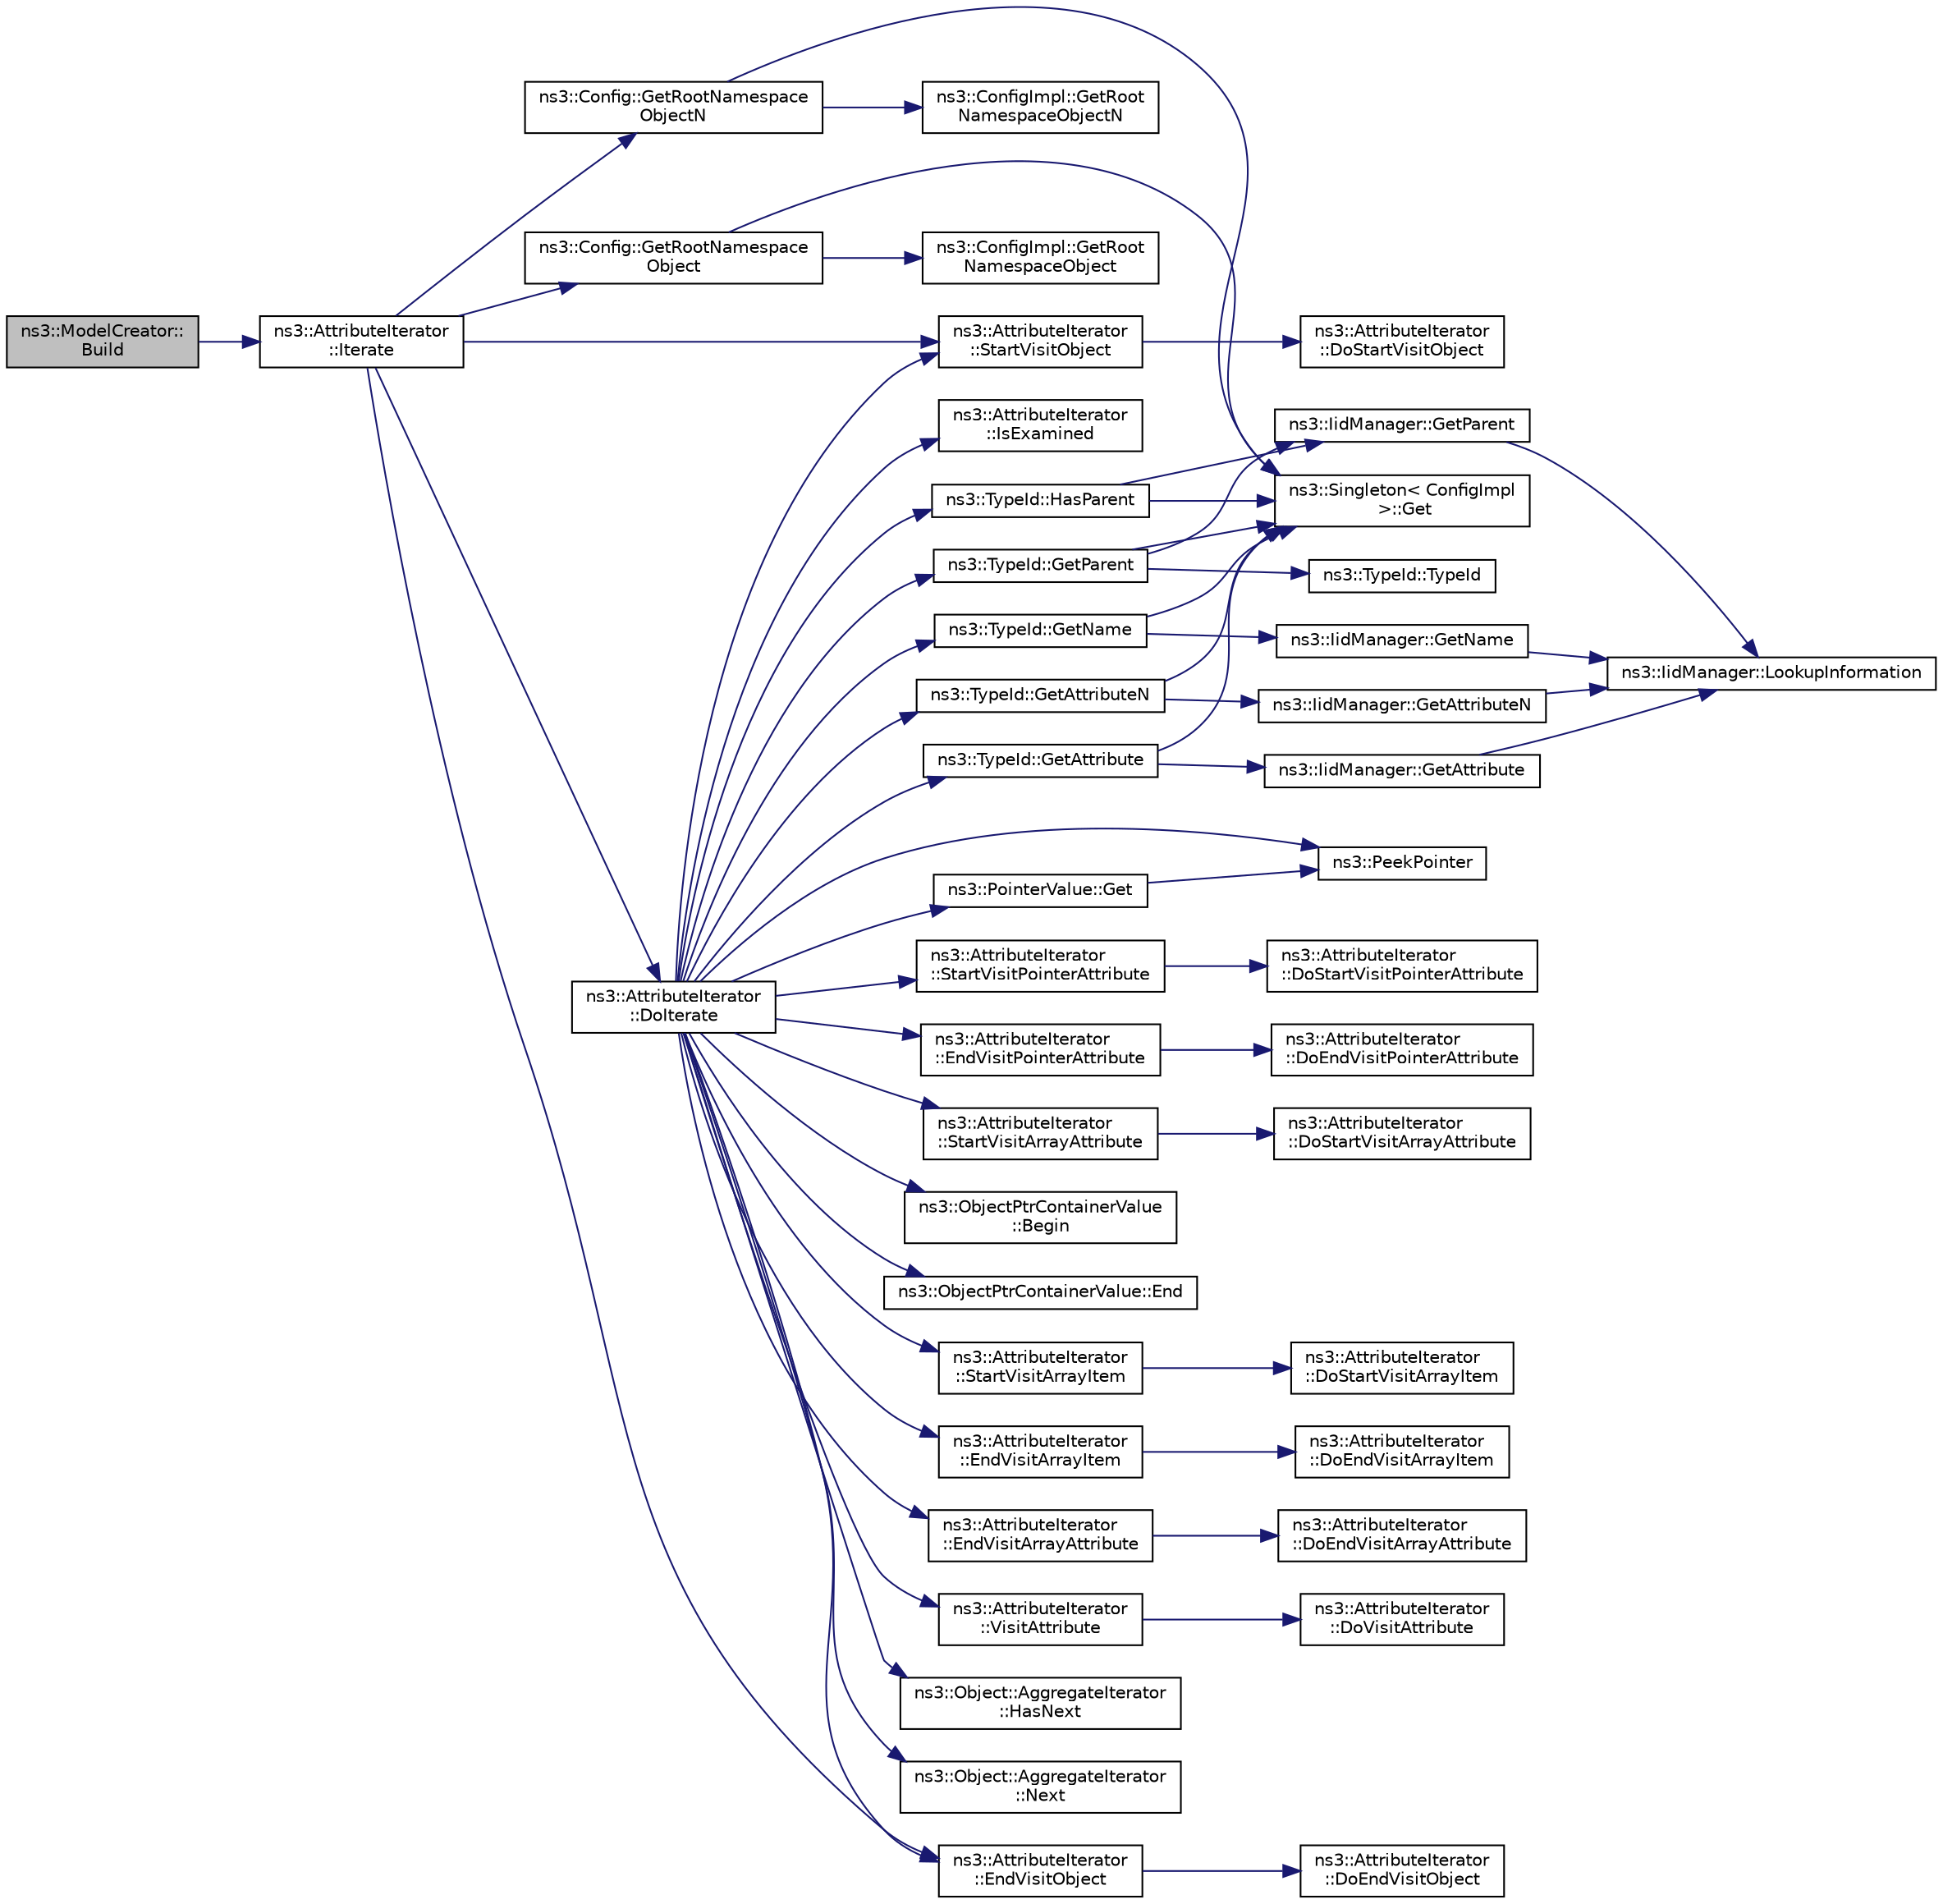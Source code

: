digraph "ns3::ModelCreator::Build"
{
  edge [fontname="Helvetica",fontsize="10",labelfontname="Helvetica",labelfontsize="10"];
  node [fontname="Helvetica",fontsize="10",shape=record];
  rankdir="LR";
  Node1 [label="ns3::ModelCreator::\lBuild",height=0.2,width=0.4,color="black", fillcolor="grey75", style="filled", fontcolor="black"];
  Node1 -> Node2 [color="midnightblue",fontsize="10",style="solid"];
  Node2 [label="ns3::AttributeIterator\l::Iterate",height=0.2,width=0.4,color="black", fillcolor="white", style="filled",URL="$d0/de5/classns3_1_1AttributeIterator.html#a8e7de38f441cc482c2d507e2a4927b8c"];
  Node2 -> Node3 [color="midnightblue",fontsize="10",style="solid"];
  Node3 [label="ns3::Config::GetRootNamespace\lObjectN",height=0.2,width=0.4,color="black", fillcolor="white", style="filled",URL="$d1/d44/group__config.html#ga33e37a1c743294f67be8200b80de1c8b"];
  Node3 -> Node4 [color="midnightblue",fontsize="10",style="solid"];
  Node4 [label="ns3::Singleton\< ConfigImpl\l \>::Get",height=0.2,width=0.4,color="black", fillcolor="white", style="filled",URL="$d8/d77/classns3_1_1Singleton.html#a80a2cd3c25a27ea72add7a9f7a141ffa"];
  Node3 -> Node5 [color="midnightblue",fontsize="10",style="solid"];
  Node5 [label="ns3::ConfigImpl::GetRoot\lNamespaceObjectN",height=0.2,width=0.4,color="black", fillcolor="white", style="filled",URL="$d1/dbd/classns3_1_1ConfigImpl.html#a71961c0e9c32b38b00ea7bf049a5a184"];
  Node2 -> Node6 [color="midnightblue",fontsize="10",style="solid"];
  Node6 [label="ns3::Config::GetRootNamespace\lObject",height=0.2,width=0.4,color="black", fillcolor="white", style="filled",URL="$d1/d44/group__config.html#gac7edffbe59256f872d7f1afe7612aeac"];
  Node6 -> Node4 [color="midnightblue",fontsize="10",style="solid"];
  Node6 -> Node7 [color="midnightblue",fontsize="10",style="solid"];
  Node7 [label="ns3::ConfigImpl::GetRoot\lNamespaceObject",height=0.2,width=0.4,color="black", fillcolor="white", style="filled",URL="$d1/dbd/classns3_1_1ConfigImpl.html#af6106c2929095bb03cfc55ccdabc0075"];
  Node2 -> Node8 [color="midnightblue",fontsize="10",style="solid"];
  Node8 [label="ns3::AttributeIterator\l::StartVisitObject",height=0.2,width=0.4,color="black", fillcolor="white", style="filled",URL="$d0/de5/classns3_1_1AttributeIterator.html#a2702b2e4a022569d53ed28d263631d39"];
  Node8 -> Node9 [color="midnightblue",fontsize="10",style="solid"];
  Node9 [label="ns3::AttributeIterator\l::DoStartVisitObject",height=0.2,width=0.4,color="black", fillcolor="white", style="filled",URL="$d0/de5/classns3_1_1AttributeIterator.html#ad2f91f9e3802a20e25a2c7e4dccc442d"];
  Node2 -> Node10 [color="midnightblue",fontsize="10",style="solid"];
  Node10 [label="ns3::AttributeIterator\l::DoIterate",height=0.2,width=0.4,color="black", fillcolor="white", style="filled",URL="$d0/de5/classns3_1_1AttributeIterator.html#a01259d50f232e21c9c605547e26b34bb"];
  Node10 -> Node11 [color="midnightblue",fontsize="10",style="solid"];
  Node11 [label="ns3::AttributeIterator\l::IsExamined",height=0.2,width=0.4,color="black", fillcolor="white", style="filled",URL="$d0/de5/classns3_1_1AttributeIterator.html#a2875dc7947e54711f8529f59ee9e510e"];
  Node10 -> Node12 [color="midnightblue",fontsize="10",style="solid"];
  Node12 [label="ns3::TypeId::HasParent",height=0.2,width=0.4,color="black", fillcolor="white", style="filled",URL="$d6/d11/classns3_1_1TypeId.html#ab99027609ac10e4da99a8c2b978f60ac"];
  Node12 -> Node4 [color="midnightblue",fontsize="10",style="solid"];
  Node12 -> Node13 [color="midnightblue",fontsize="10",style="solid"];
  Node13 [label="ns3::IidManager::GetParent",height=0.2,width=0.4,color="black", fillcolor="white", style="filled",URL="$d4/d1c/classns3_1_1IidManager.html#a504f9d76281bd6149556b1d15e80231d"];
  Node13 -> Node14 [color="midnightblue",fontsize="10",style="solid"];
  Node14 [label="ns3::IidManager::LookupInformation",height=0.2,width=0.4,color="black", fillcolor="white", style="filled",URL="$d4/d1c/classns3_1_1IidManager.html#a6b1f4ba2815dba27a377e8a8db2384cf"];
  Node10 -> Node15 [color="midnightblue",fontsize="10",style="solid"];
  Node15 [label="ns3::TypeId::GetParent",height=0.2,width=0.4,color="black", fillcolor="white", style="filled",URL="$d6/d11/classns3_1_1TypeId.html#ac51f28398d2ef1f9a7790047c43dd22c"];
  Node15 -> Node4 [color="midnightblue",fontsize="10",style="solid"];
  Node15 -> Node13 [color="midnightblue",fontsize="10",style="solid"];
  Node15 -> Node16 [color="midnightblue",fontsize="10",style="solid"];
  Node16 [label="ns3::TypeId::TypeId",height=0.2,width=0.4,color="black", fillcolor="white", style="filled",URL="$d6/d11/classns3_1_1TypeId.html#ab76e26690f1af4f1cffa6a72245e8928"];
  Node10 -> Node17 [color="midnightblue",fontsize="10",style="solid"];
  Node17 [label="ns3::TypeId::GetName",height=0.2,width=0.4,color="black", fillcolor="white", style="filled",URL="$d6/d11/classns3_1_1TypeId.html#aa3c41c79ae428b3cb396a9c6bb3ef314"];
  Node17 -> Node4 [color="midnightblue",fontsize="10",style="solid"];
  Node17 -> Node18 [color="midnightblue",fontsize="10",style="solid"];
  Node18 [label="ns3::IidManager::GetName",height=0.2,width=0.4,color="black", fillcolor="white", style="filled",URL="$d4/d1c/classns3_1_1IidManager.html#a5d68d0f0f44594dcdec239dbdb5bf53c"];
  Node18 -> Node14 [color="midnightblue",fontsize="10",style="solid"];
  Node10 -> Node19 [color="midnightblue",fontsize="10",style="solid"];
  Node19 [label="ns3::TypeId::GetAttributeN",height=0.2,width=0.4,color="black", fillcolor="white", style="filled",URL="$d6/d11/classns3_1_1TypeId.html#a679c4713f613126a51eb400b345302cb"];
  Node19 -> Node4 [color="midnightblue",fontsize="10",style="solid"];
  Node19 -> Node20 [color="midnightblue",fontsize="10",style="solid"];
  Node20 [label="ns3::IidManager::GetAttributeN",height=0.2,width=0.4,color="black", fillcolor="white", style="filled",URL="$d4/d1c/classns3_1_1IidManager.html#aecf79ed6edb63647774dbfe90cc4f1e2"];
  Node20 -> Node14 [color="midnightblue",fontsize="10",style="solid"];
  Node10 -> Node21 [color="midnightblue",fontsize="10",style="solid"];
  Node21 [label="ns3::TypeId::GetAttribute",height=0.2,width=0.4,color="black", fillcolor="white", style="filled",URL="$d6/d11/classns3_1_1TypeId.html#aa1b746e64e606f94cbedda7cf89788c2"];
  Node21 -> Node4 [color="midnightblue",fontsize="10",style="solid"];
  Node21 -> Node22 [color="midnightblue",fontsize="10",style="solid"];
  Node22 [label="ns3::IidManager::GetAttribute",height=0.2,width=0.4,color="black", fillcolor="white", style="filled",URL="$d4/d1c/classns3_1_1IidManager.html#ae511907e47b48166763e60c583a5a940"];
  Node22 -> Node14 [color="midnightblue",fontsize="10",style="solid"];
  Node10 -> Node23 [color="midnightblue",fontsize="10",style="solid"];
  Node23 [label="ns3::PeekPointer",height=0.2,width=0.4,color="black", fillcolor="white", style="filled",URL="$d7/d2e/namespacens3.html#af2a7557fe9afdd98d8f6f8f6e412cf5a"];
  Node10 -> Node24 [color="midnightblue",fontsize="10",style="solid"];
  Node24 [label="ns3::PointerValue::Get",height=0.2,width=0.4,color="black", fillcolor="white", style="filled",URL="$d4/d53/classns3_1_1PointerValue.html#ae8e90fe3c0810cd6e4e1b1ba31f52a66"];
  Node24 -> Node23 [color="midnightblue",fontsize="10",style="solid"];
  Node10 -> Node25 [color="midnightblue",fontsize="10",style="solid"];
  Node25 [label="ns3::AttributeIterator\l::StartVisitPointerAttribute",height=0.2,width=0.4,color="black", fillcolor="white", style="filled",URL="$d0/de5/classns3_1_1AttributeIterator.html#ae64fc62245f72c257ef7d5b8e1f8caea"];
  Node25 -> Node26 [color="midnightblue",fontsize="10",style="solid"];
  Node26 [label="ns3::AttributeIterator\l::DoStartVisitPointerAttribute",height=0.2,width=0.4,color="black", fillcolor="white", style="filled",URL="$d0/de5/classns3_1_1AttributeIterator.html#a101dfcfe4d049b247af9bc6be2b0e76e"];
  Node10 -> Node27 [color="midnightblue",fontsize="10",style="solid"];
  Node27 [label="ns3::AttributeIterator\l::EndVisitPointerAttribute",height=0.2,width=0.4,color="black", fillcolor="white", style="filled",URL="$d0/de5/classns3_1_1AttributeIterator.html#af9ce0540929ea6defa9bb675814760f4"];
  Node27 -> Node28 [color="midnightblue",fontsize="10",style="solid"];
  Node28 [label="ns3::AttributeIterator\l::DoEndVisitPointerAttribute",height=0.2,width=0.4,color="black", fillcolor="white", style="filled",URL="$d0/de5/classns3_1_1AttributeIterator.html#a1d8887c8a7283f8c09539571809dbe65"];
  Node10 -> Node29 [color="midnightblue",fontsize="10",style="solid"];
  Node29 [label="ns3::AttributeIterator\l::StartVisitArrayAttribute",height=0.2,width=0.4,color="black", fillcolor="white", style="filled",URL="$d0/de5/classns3_1_1AttributeIterator.html#a5b850640b21a8ced46c4109be804a84a"];
  Node29 -> Node30 [color="midnightblue",fontsize="10",style="solid"];
  Node30 [label="ns3::AttributeIterator\l::DoStartVisitArrayAttribute",height=0.2,width=0.4,color="black", fillcolor="white", style="filled",URL="$d0/de5/classns3_1_1AttributeIterator.html#aee1c22a578b81f11e10342465e1ba424"];
  Node10 -> Node31 [color="midnightblue",fontsize="10",style="solid"];
  Node31 [label="ns3::ObjectPtrContainerValue\l::Begin",height=0.2,width=0.4,color="black", fillcolor="white", style="filled",URL="$db/dcc/classns3_1_1ObjectPtrContainerValue.html#a2dd05c2e7483eb2eeeb0b2389f238815"];
  Node10 -> Node32 [color="midnightblue",fontsize="10",style="solid"];
  Node32 [label="ns3::ObjectPtrContainerValue::End",height=0.2,width=0.4,color="black", fillcolor="white", style="filled",URL="$db/dcc/classns3_1_1ObjectPtrContainerValue.html#a45b7448cf99d2629260c21f740b904d0"];
  Node10 -> Node33 [color="midnightblue",fontsize="10",style="solid"];
  Node33 [label="ns3::AttributeIterator\l::StartVisitArrayItem",height=0.2,width=0.4,color="black", fillcolor="white", style="filled",URL="$d0/de5/classns3_1_1AttributeIterator.html#aa437c2c642c6541b01cf7abcfe92dcaf"];
  Node33 -> Node34 [color="midnightblue",fontsize="10",style="solid"];
  Node34 [label="ns3::AttributeIterator\l::DoStartVisitArrayItem",height=0.2,width=0.4,color="black", fillcolor="white", style="filled",URL="$d0/de5/classns3_1_1AttributeIterator.html#ac421482976fe8c0b4c50ec8ef926411a"];
  Node10 -> Node35 [color="midnightblue",fontsize="10",style="solid"];
  Node35 [label="ns3::AttributeIterator\l::EndVisitArrayItem",height=0.2,width=0.4,color="black", fillcolor="white", style="filled",URL="$d0/de5/classns3_1_1AttributeIterator.html#a9fe5a4891c256c2e934e0eadf0e4557a"];
  Node35 -> Node36 [color="midnightblue",fontsize="10",style="solid"];
  Node36 [label="ns3::AttributeIterator\l::DoEndVisitArrayItem",height=0.2,width=0.4,color="black", fillcolor="white", style="filled",URL="$d0/de5/classns3_1_1AttributeIterator.html#a0c7b599cd2036e6eafccb2b341c7077c"];
  Node10 -> Node37 [color="midnightblue",fontsize="10",style="solid"];
  Node37 [label="ns3::AttributeIterator\l::EndVisitArrayAttribute",height=0.2,width=0.4,color="black", fillcolor="white", style="filled",URL="$d0/de5/classns3_1_1AttributeIterator.html#a7fa62d06b3f83411f250091217f253de"];
  Node37 -> Node38 [color="midnightblue",fontsize="10",style="solid"];
  Node38 [label="ns3::AttributeIterator\l::DoEndVisitArrayAttribute",height=0.2,width=0.4,color="black", fillcolor="white", style="filled",URL="$d0/de5/classns3_1_1AttributeIterator.html#a0969a536eedefb669cd183f5a6158637"];
  Node10 -> Node39 [color="midnightblue",fontsize="10",style="solid"];
  Node39 [label="ns3::AttributeIterator\l::VisitAttribute",height=0.2,width=0.4,color="black", fillcolor="white", style="filled",URL="$d0/de5/classns3_1_1AttributeIterator.html#a43d0c36078a9b5c233102bc9daf5fed3"];
  Node39 -> Node40 [color="midnightblue",fontsize="10",style="solid"];
  Node40 [label="ns3::AttributeIterator\l::DoVisitAttribute",height=0.2,width=0.4,color="black", fillcolor="white", style="filled",URL="$d0/de5/classns3_1_1AttributeIterator.html#a6e4a614634b16fbdddd1d472928b5c12"];
  Node10 -> Node41 [color="midnightblue",fontsize="10",style="solid"];
  Node41 [label="ns3::Object::AggregateIterator\l::HasNext",height=0.2,width=0.4,color="black", fillcolor="white", style="filled",URL="$d0/deb/classns3_1_1Object_1_1AggregateIterator.html#ac1c1e997ffc59341594cba265e8c363b"];
  Node10 -> Node42 [color="midnightblue",fontsize="10",style="solid"];
  Node42 [label="ns3::Object::AggregateIterator\l::Next",height=0.2,width=0.4,color="black", fillcolor="white", style="filled",URL="$d0/deb/classns3_1_1Object_1_1AggregateIterator.html#a894f339a7c84411cb99bd2d392d175eb"];
  Node10 -> Node8 [color="midnightblue",fontsize="10",style="solid"];
  Node10 -> Node43 [color="midnightblue",fontsize="10",style="solid"];
  Node43 [label="ns3::AttributeIterator\l::EndVisitObject",height=0.2,width=0.4,color="black", fillcolor="white", style="filled",URL="$d0/de5/classns3_1_1AttributeIterator.html#a7dce7fbd38eac6791990661c03ca1ff3"];
  Node43 -> Node44 [color="midnightblue",fontsize="10",style="solid"];
  Node44 [label="ns3::AttributeIterator\l::DoEndVisitObject",height=0.2,width=0.4,color="black", fillcolor="white", style="filled",URL="$d0/de5/classns3_1_1AttributeIterator.html#af0cf05d44b7fc7dce0151137f141fd5a"];
  Node2 -> Node43 [color="midnightblue",fontsize="10",style="solid"];
}

